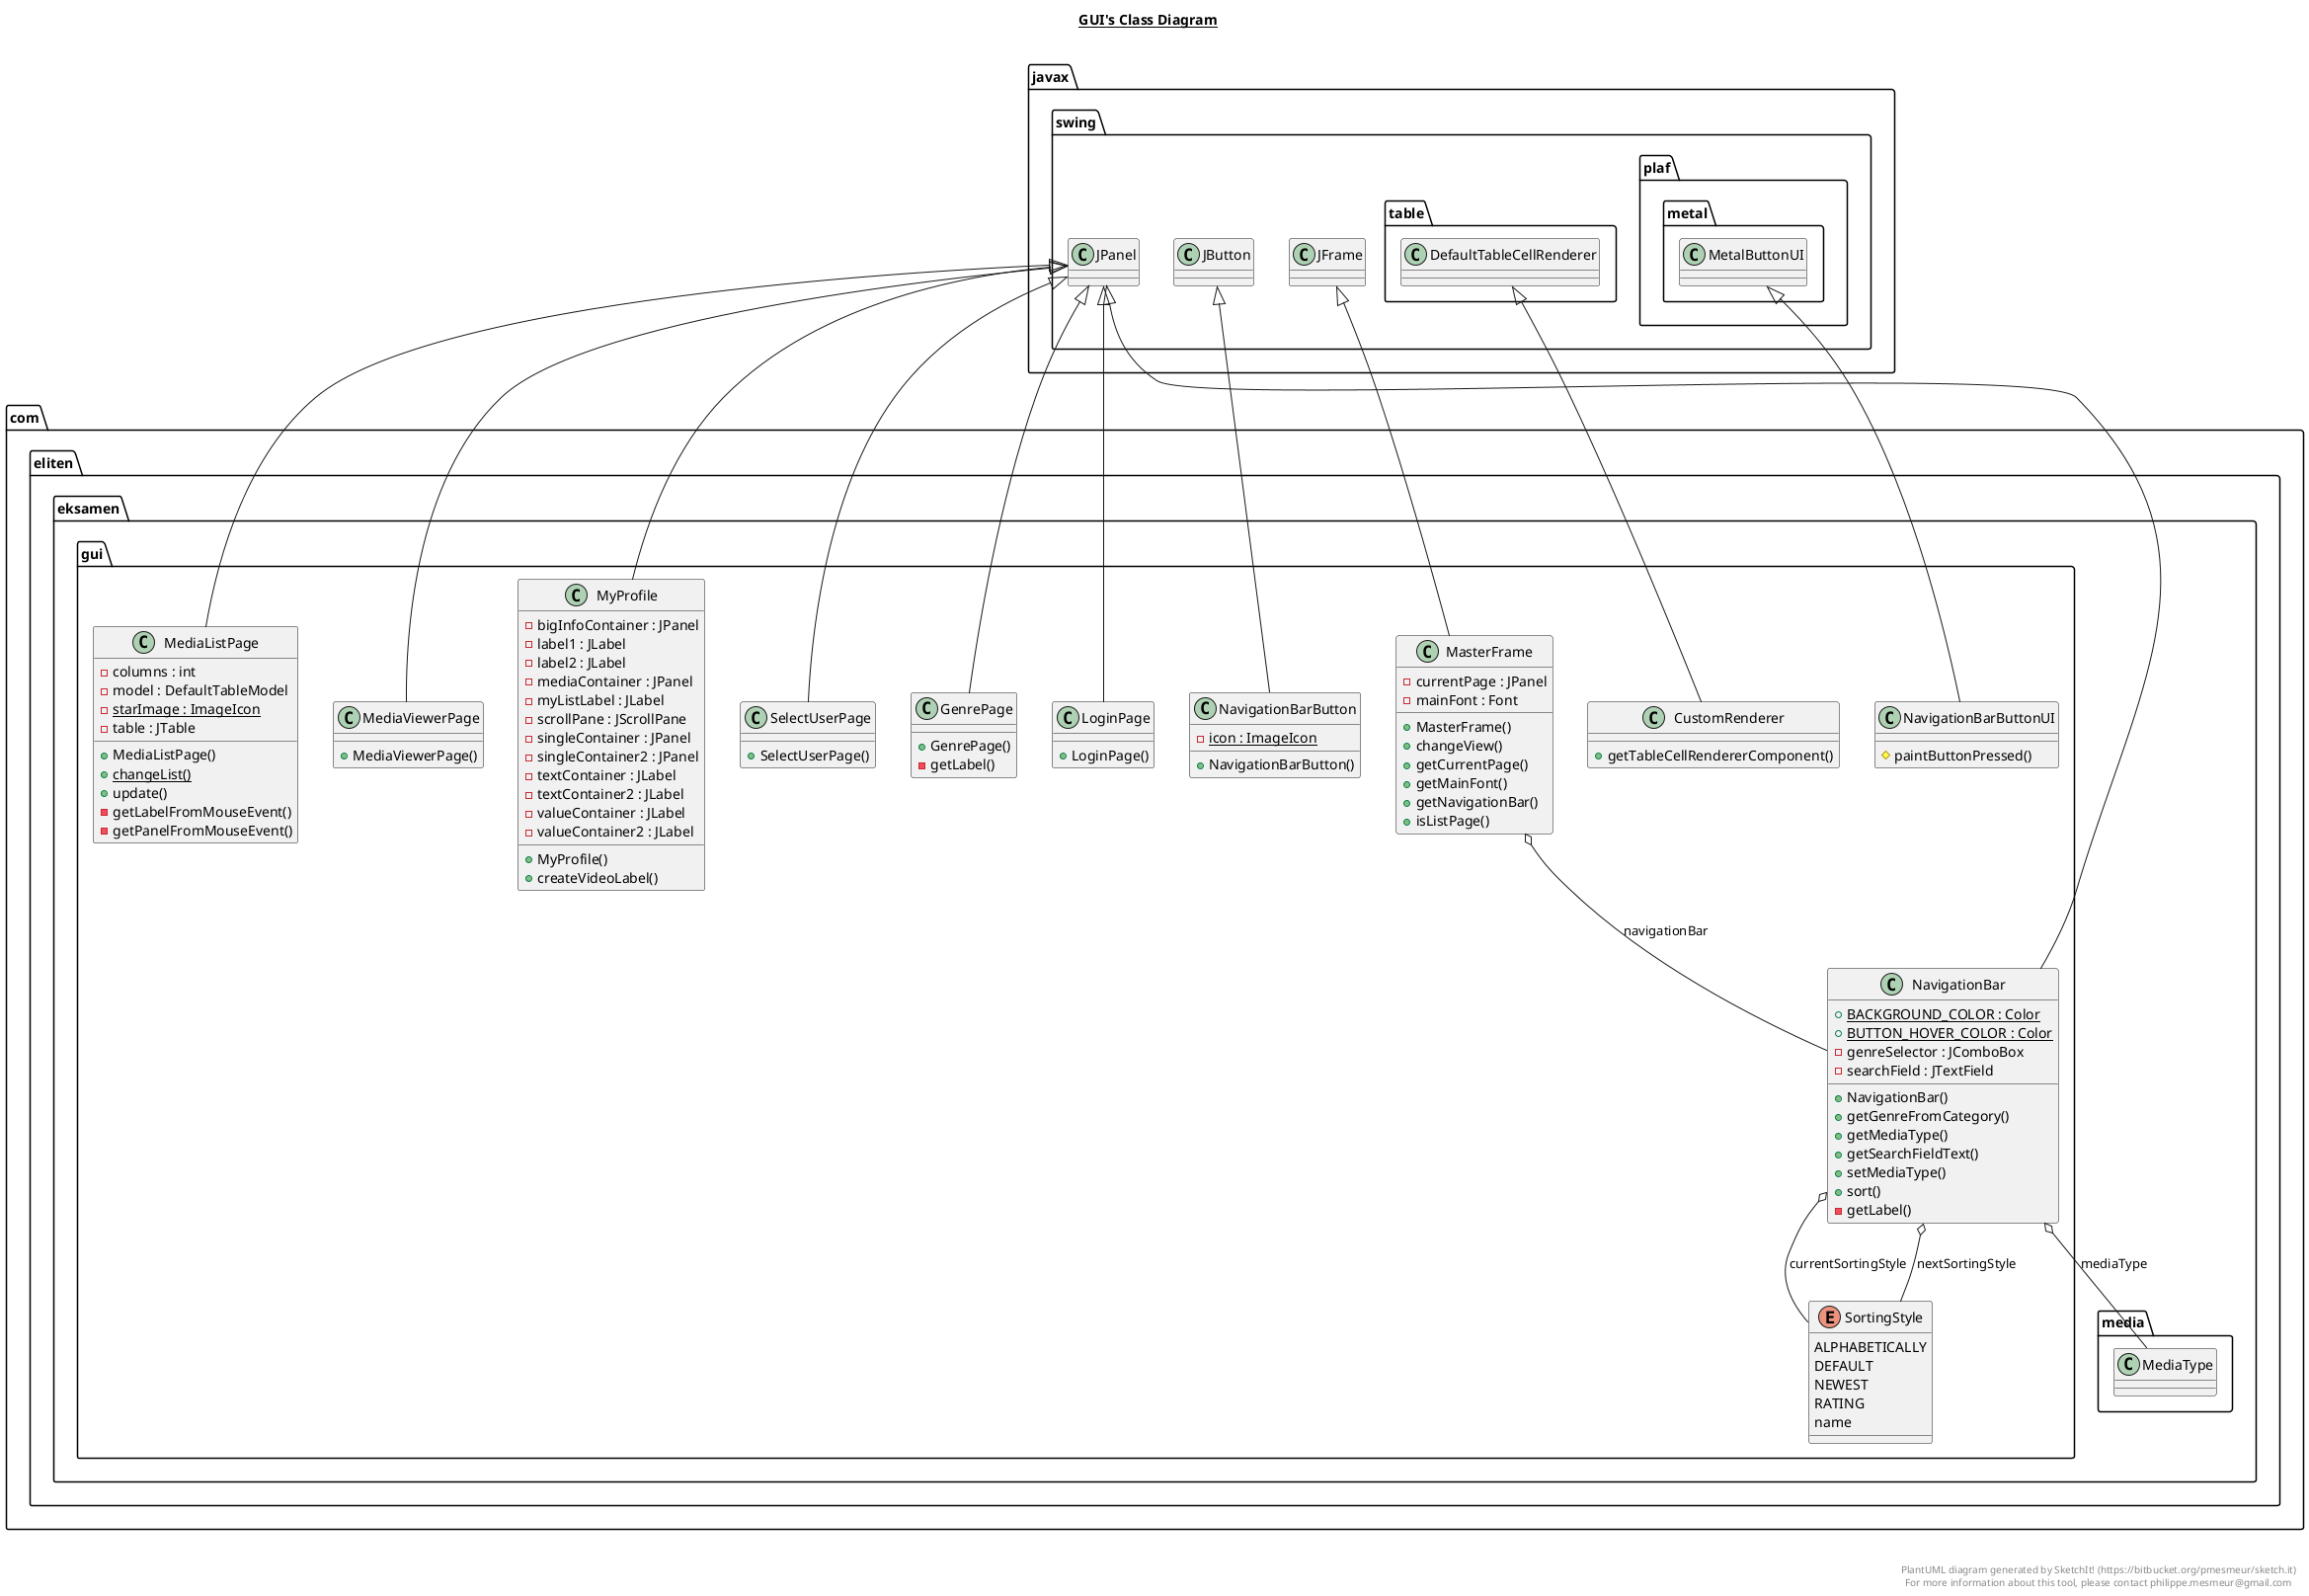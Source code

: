 @startuml

title __GUI's Class Diagram__\n

  namespace com.eliten.eksamen {
    namespace gui {
      class com.eliten.eksamen.gui.CustomRenderer {
          + getTableCellRendererComponent()
      }
    }
  }
  

  namespace com.eliten.eksamen {
    namespace gui {
      class com.eliten.eksamen.gui.GenrePage {
          + GenrePage()
          - getLabel()
      }
    }
  }
  

  namespace com.eliten.eksamen {
    namespace gui {
      class com.eliten.eksamen.gui.LoginPage {
          + LoginPage()
      }
    }
  }
  

  namespace com.eliten.eksamen {
    namespace gui {
      class com.eliten.eksamen.gui.MasterFrame {
          - currentPage : JPanel
          - mainFont : Font
          + MasterFrame()
          + changeView()
          + getCurrentPage()
          + getMainFont()
          + getNavigationBar()
          + isListPage()
      }
    }
  }
  

  namespace com.eliten.eksamen {
    namespace gui {
      class com.eliten.eksamen.gui.MediaListPage {
          - columns : int
          - model : DefaultTableModel
          {static} - starImage : ImageIcon
          - table : JTable
          + MediaListPage()
          {static} + changeList()
          + update()
          - getLabelFromMouseEvent()
          - getPanelFromMouseEvent()
      }
    }
  }
  

  namespace com.eliten.eksamen {
    namespace gui {
      class com.eliten.eksamen.gui.MediaViewerPage {
          + MediaViewerPage()
      }
    }
  }
  

  namespace com.eliten.eksamen {
    namespace gui {
      class com.eliten.eksamen.gui.MyProfile {
          - bigInfoContainer : JPanel
          - label1 : JLabel
          - label2 : JLabel
          - mediaContainer : JPanel
          - myListLabel : JLabel
          - scrollPane : JScrollPane
          - singleContainer : JPanel
          - singleContainer2 : JPanel
          - textContainer : JLabel
          - textContainer2 : JLabel
          - valueContainer : JLabel
          - valueContainer2 : JLabel
          + MyProfile()
          + createVideoLabel()
      }
    }
  }
  

  namespace com.eliten.eksamen {
    namespace gui {
      class com.eliten.eksamen.gui.NavigationBar {
          {static} + BACKGROUND_COLOR : Color
          {static} + BUTTON_HOVER_COLOR : Color
          - genreSelector : JComboBox
          - searchField : JTextField
          + NavigationBar()
          + getGenreFromCategory()
          + getMediaType()
          + getSearchFieldText()
          + setMediaType()
          + sort()
          - getLabel()
      }
    }
  }
  

  namespace com.eliten.eksamen {
    namespace gui {
      class com.eliten.eksamen.gui.NavigationBarButton {
          {static} - icon : ImageIcon
          + NavigationBarButton()
      }
    }
  }
  

  namespace com.eliten.eksamen {
    namespace gui {
      class com.eliten.eksamen.gui.NavigationBarButtonUI {
          # paintButtonPressed()
      }
    }
  }
  

  namespace com.eliten.eksamen {
    namespace gui {
      class com.eliten.eksamen.gui.SelectUserPage {
          + SelectUserPage()
      }
    }
  }
  

  namespace com.eliten.eksamen {
    namespace gui {
      enum SortingStyle {
        ALPHABETICALLY
        DEFAULT
        NEWEST
        RATING
        name
      }
    }
  }
  

  com.eliten.eksamen.gui.CustomRenderer -up-|> javax.swing.table.DefaultTableCellRenderer
  com.eliten.eksamen.gui.GenrePage -up-|> javax.swing.JPanel
  com.eliten.eksamen.gui.LoginPage -up-|> javax.swing.JPanel
  com.eliten.eksamen.gui.MasterFrame -up-|> javax.swing.JFrame
  com.eliten.eksamen.gui.MasterFrame o-- com.eliten.eksamen.gui.NavigationBar : navigationBar
  com.eliten.eksamen.gui.MediaListPage -up-|> javax.swing.JPanel
  com.eliten.eksamen.gui.MediaViewerPage -up-|> javax.swing.JPanel
  com.eliten.eksamen.gui.MyProfile -up-|> javax.swing.JPanel
  com.eliten.eksamen.gui.NavigationBar -up-|> javax.swing.JPanel
  com.eliten.eksamen.gui.NavigationBar o-- com.eliten.eksamen.gui.SortingStyle : currentSortingStyle
  com.eliten.eksamen.gui.NavigationBar o-- com.eliten.eksamen.media.MediaType : mediaType
  com.eliten.eksamen.gui.NavigationBar o-- com.eliten.eksamen.gui.SortingStyle : nextSortingStyle
  com.eliten.eksamen.gui.NavigationBarButton -up-|> javax.swing.JButton
  com.eliten.eksamen.gui.NavigationBarButtonUI -up-|> javax.swing.plaf.metal.MetalButtonUI
  com.eliten.eksamen.gui.SelectUserPage -up-|> javax.swing.JPanel


right footer


PlantUML diagram generated by SketchIt! (https://bitbucket.org/pmesmeur/sketch.it)
For more information about this tool, please contact philippe.mesmeur@gmail.com
endfooter

@enduml
